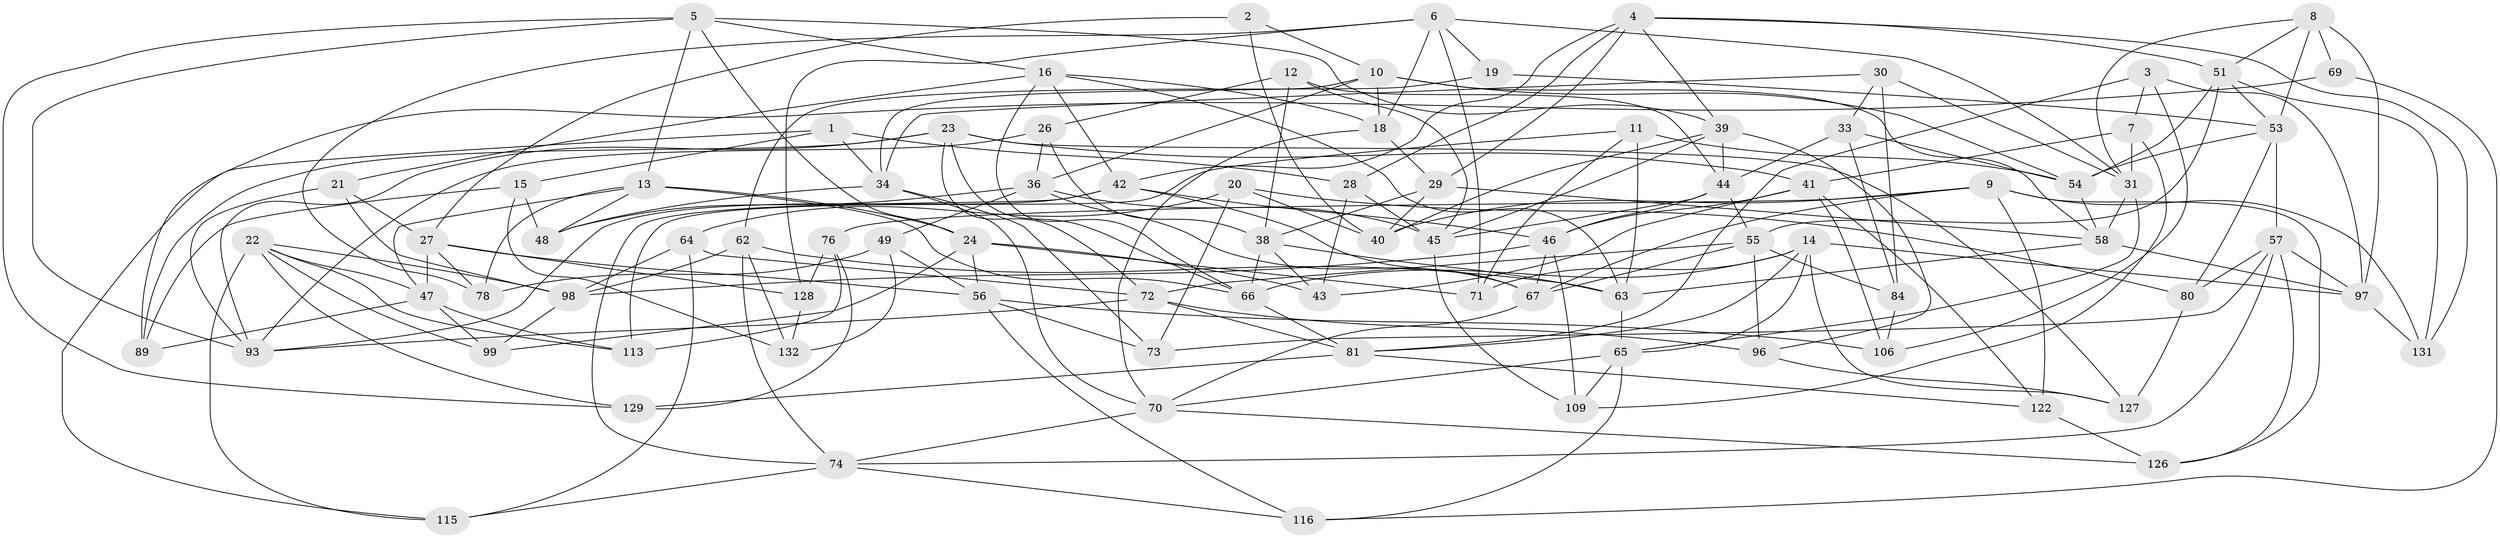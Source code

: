 // Generated by graph-tools (version 1.1) at 2025/24/03/03/25 07:24:23]
// undirected, 86 vertices, 214 edges
graph export_dot {
graph [start="1"]
  node [color=gray90,style=filled];
  1;
  2;
  3;
  4 [super="+60"];
  5 [super="+17"];
  6 [super="+25"];
  7;
  8 [super="+88"];
  9 [super="+75"];
  10 [super="+100"];
  11;
  12;
  13 [super="+101"];
  14 [super="+59"];
  15;
  16 [super="+32"];
  18 [super="+82"];
  19;
  20;
  21;
  22 [super="+87"];
  23 [super="+107"];
  24 [super="+114"];
  26;
  27 [super="+119"];
  28;
  29 [super="+35"];
  30;
  31 [super="+37"];
  33;
  34 [super="+121"];
  36 [super="+102"];
  38 [super="+77"];
  39 [super="+50"];
  40 [super="+90"];
  41 [super="+52"];
  42 [super="+117"];
  43;
  44 [super="+94"];
  45 [super="+104"];
  46 [super="+61"];
  47 [super="+110"];
  48;
  49;
  51 [super="+123"];
  53 [super="+79"];
  54 [super="+125"];
  55 [super="+124"];
  56 [super="+111"];
  57 [super="+85"];
  58 [super="+83"];
  62 [super="+130"];
  63 [super="+91"];
  64;
  65 [super="+103"];
  66 [super="+112"];
  67 [super="+68"];
  69;
  70 [super="+108"];
  71;
  72 [super="+86"];
  73;
  74 [super="+92"];
  76;
  78;
  80;
  81 [super="+95"];
  84;
  89;
  93 [super="+118"];
  96;
  97 [super="+105"];
  98 [super="+120"];
  99;
  106;
  109;
  113;
  115;
  116;
  122;
  126;
  127;
  128;
  129;
  131;
  132;
  1 -- 15;
  1 -- 115;
  1 -- 28;
  1 -- 34;
  2 -- 40 [weight=2];
  2 -- 27;
  2 -- 10;
  3 -- 7;
  3 -- 106;
  3 -- 81;
  3 -- 97;
  4 -- 29;
  4 -- 28;
  4 -- 131;
  4 -- 51;
  4 -- 42;
  4 -- 39;
  5 -- 129;
  5 -- 93;
  5 -- 16;
  5 -- 13;
  5 -- 39;
  5 -- 24;
  6 -- 31;
  6 -- 78;
  6 -- 19;
  6 -- 128;
  6 -- 18;
  6 -- 71;
  7 -- 109;
  7 -- 41;
  7 -- 31;
  8 -- 51;
  8 -- 69 [weight=2];
  8 -- 97;
  8 -- 53;
  8 -- 31;
  9 -- 126;
  9 -- 76;
  9 -- 122;
  9 -- 40;
  9 -- 67;
  9 -- 131;
  10 -- 58;
  10 -- 54;
  10 -- 36;
  10 -- 34;
  10 -- 18;
  11 -- 54;
  11 -- 113;
  11 -- 71;
  11 -- 63;
  12 -- 26;
  12 -- 44;
  12 -- 38;
  12 -- 45;
  13 -- 24;
  13 -- 48;
  13 -- 47;
  13 -- 66;
  13 -- 78;
  14 -- 127;
  14 -- 65;
  14 -- 71;
  14 -- 81;
  14 -- 97;
  14 -- 66;
  15 -- 132;
  15 -- 89;
  15 -- 48;
  16 -- 18;
  16 -- 66;
  16 -- 42;
  16 -- 21;
  16 -- 63;
  18 -- 29 [weight=2];
  18 -- 70;
  19 -- 62 [weight=2];
  19 -- 53;
  20 -- 80;
  20 -- 64;
  20 -- 73;
  20 -- 40;
  21 -- 27;
  21 -- 93;
  21 -- 98;
  22 -- 99;
  22 -- 129;
  22 -- 115;
  22 -- 113;
  22 -- 47;
  22 -- 98;
  23 -- 127;
  23 -- 66;
  23 -- 72;
  23 -- 89;
  23 -- 93;
  23 -- 41;
  24 -- 56;
  24 -- 43;
  24 -- 99;
  24 -- 71;
  26 -- 93;
  26 -- 38;
  26 -- 36;
  27 -- 128;
  27 -- 78;
  27 -- 56;
  27 -- 47;
  28 -- 43;
  28 -- 45;
  29 -- 40;
  29 -- 58;
  29 -- 38;
  30 -- 84;
  30 -- 33;
  30 -- 34;
  30 -- 31;
  31 -- 58;
  31 -- 65;
  33 -- 84;
  33 -- 54;
  33 -- 44;
  34 -- 48;
  34 -- 73;
  34 -- 70;
  36 -- 49;
  36 -- 48;
  36 -- 67;
  36 -- 45;
  38 -- 43;
  38 -- 63;
  38 -- 66;
  39 -- 44;
  39 -- 96;
  39 -- 45;
  39 -- 40;
  41 -- 46;
  41 -- 106;
  41 -- 122;
  41 -- 43;
  42 -- 46;
  42 -- 74;
  42 -- 67;
  42 -- 93;
  44 -- 45;
  44 -- 55;
  44 -- 46;
  45 -- 109;
  46 -- 67;
  46 -- 98;
  46 -- 109;
  47 -- 89;
  47 -- 113;
  47 -- 99;
  49 -- 132;
  49 -- 78;
  49 -- 56;
  51 -- 131;
  51 -- 53;
  51 -- 55;
  51 -- 54;
  53 -- 54;
  53 -- 57;
  53 -- 80;
  54 -- 58;
  55 -- 67;
  55 -- 72;
  55 -- 96;
  55 -- 84;
  56 -- 116;
  56 -- 73;
  56 -- 106;
  57 -- 80;
  57 -- 126;
  57 -- 73;
  57 -- 74;
  57 -- 97;
  58 -- 97;
  58 -- 63;
  62 -- 132;
  62 -- 74;
  62 -- 98;
  62 -- 63;
  63 -- 65;
  64 -- 98;
  64 -- 115;
  64 -- 72;
  65 -- 109;
  65 -- 116;
  65 -- 70;
  66 -- 81;
  67 -- 70;
  69 -- 116;
  69 -- 89;
  70 -- 74;
  70 -- 126;
  72 -- 93;
  72 -- 81;
  72 -- 96;
  74 -- 115;
  74 -- 116;
  76 -- 129;
  76 -- 128;
  76 -- 113;
  80 -- 127;
  81 -- 129;
  81 -- 122;
  84 -- 106;
  96 -- 127;
  97 -- 131;
  98 -- 99;
  122 -- 126;
  128 -- 132;
}
